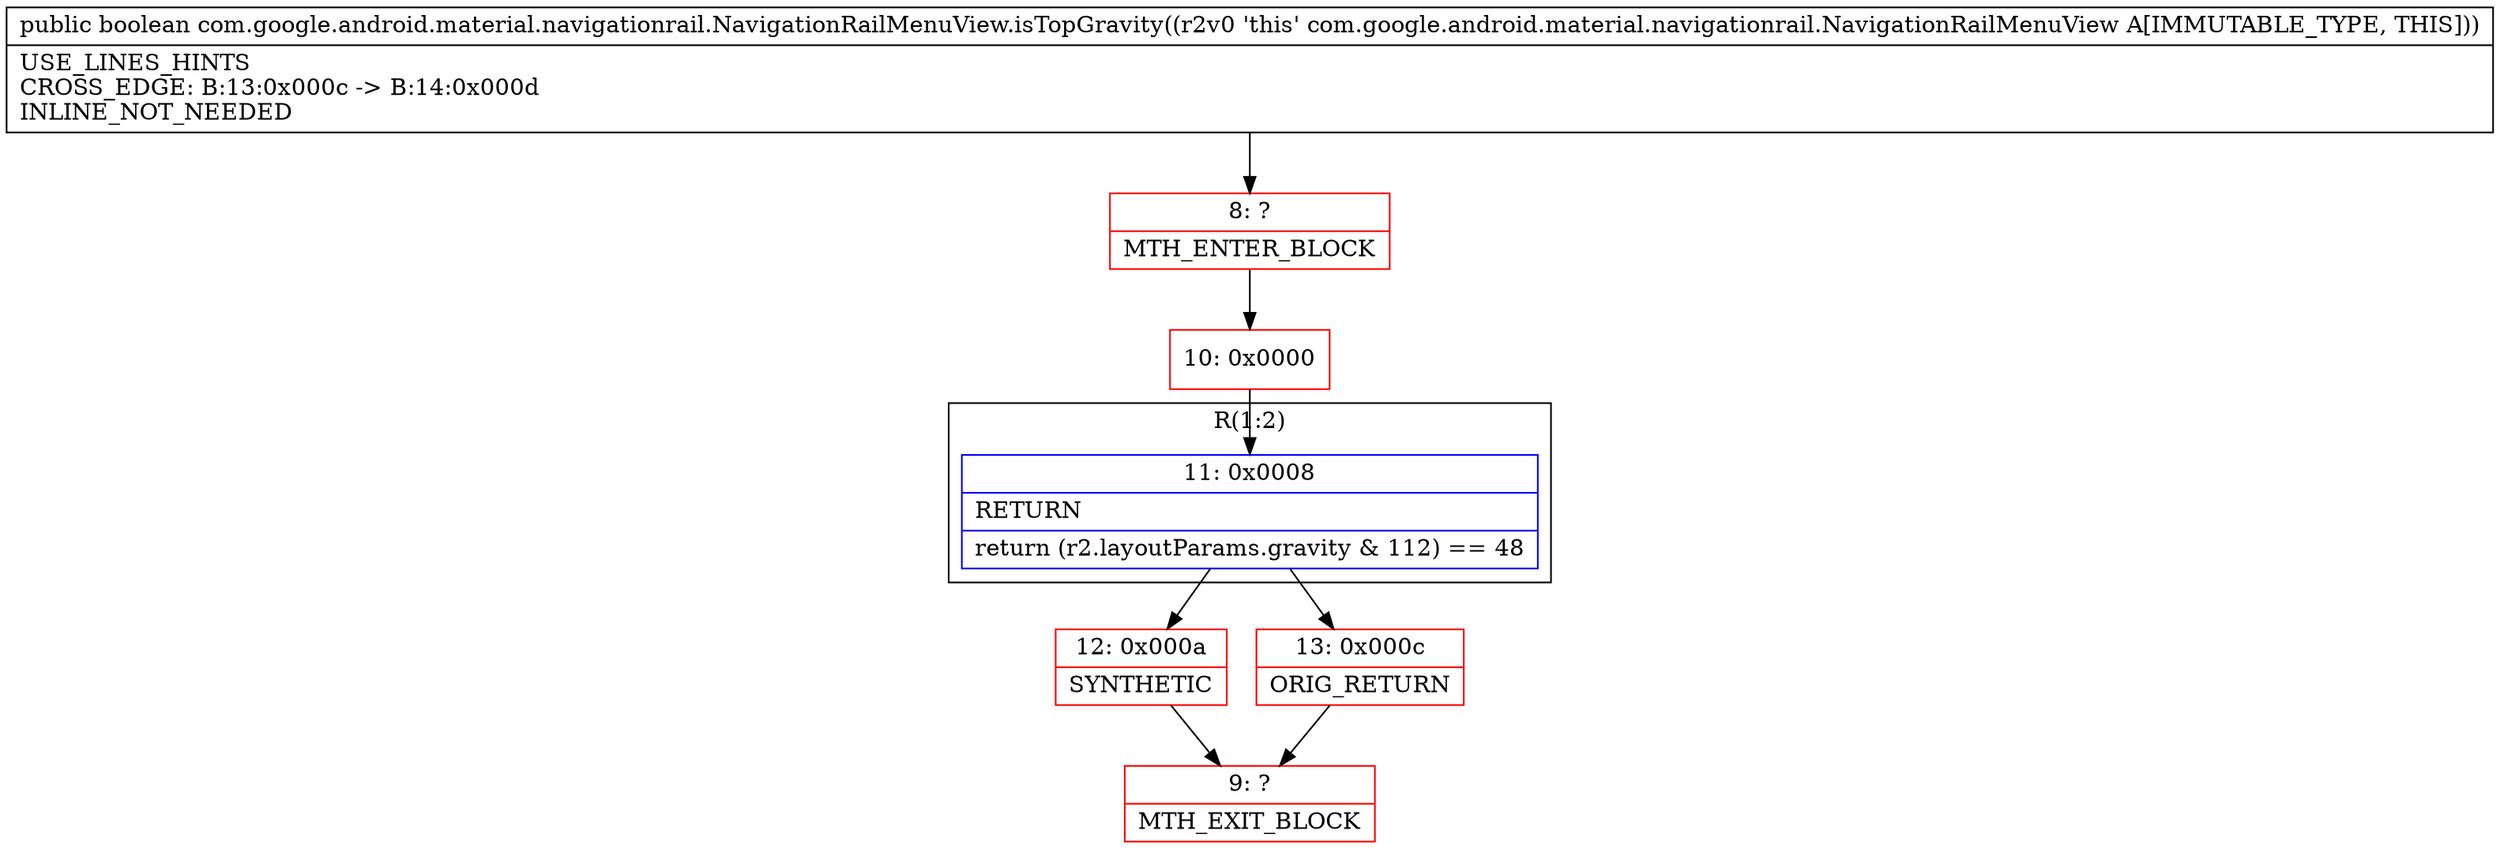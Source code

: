 digraph "CFG forcom.google.android.material.navigationrail.NavigationRailMenuView.isTopGravity()Z" {
subgraph cluster_Region_1475235288 {
label = "R(1:2)";
node [shape=record,color=blue];
Node_11 [shape=record,label="{11\:\ 0x0008|RETURN\l|return (r2.layoutParams.gravity & 112) == 48\l}"];
}
Node_8 [shape=record,color=red,label="{8\:\ ?|MTH_ENTER_BLOCK\l}"];
Node_10 [shape=record,color=red,label="{10\:\ 0x0000}"];
Node_12 [shape=record,color=red,label="{12\:\ 0x000a|SYNTHETIC\l}"];
Node_9 [shape=record,color=red,label="{9\:\ ?|MTH_EXIT_BLOCK\l}"];
Node_13 [shape=record,color=red,label="{13\:\ 0x000c|ORIG_RETURN\l}"];
MethodNode[shape=record,label="{public boolean com.google.android.material.navigationrail.NavigationRailMenuView.isTopGravity((r2v0 'this' com.google.android.material.navigationrail.NavigationRailMenuView A[IMMUTABLE_TYPE, THIS]))  | USE_LINES_HINTS\lCROSS_EDGE: B:13:0x000c \-\> B:14:0x000d\lINLINE_NOT_NEEDED\l}"];
MethodNode -> Node_8;Node_11 -> Node_12;
Node_11 -> Node_13;
Node_8 -> Node_10;
Node_10 -> Node_11;
Node_12 -> Node_9;
Node_13 -> Node_9;
}

